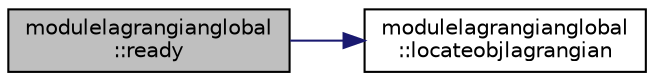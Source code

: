 digraph "modulelagrangianglobal::ready"
{
 // LATEX_PDF_SIZE
  edge [fontname="Helvetica",fontsize="10",labelfontname="Helvetica",labelfontsize="10"];
  node [fontname="Helvetica",fontsize="10",shape=record];
  rankdir="LR";
  Node1 [label="modulelagrangianglobal\l::ready",height=0.2,width=0.4,color="black", fillcolor="grey75", style="filled", fontcolor="black",tooltip=" "];
  Node1 -> Node2 [color="midnightblue",fontsize="10",style="solid",fontname="Helvetica"];
  Node2 [label="modulelagrangianglobal\l::locateobjlagrangian",height=0.2,width=0.4,color="black", fillcolor="white", style="filled",URL="$namespacemodulelagrangianglobal.html#adde8d4f2aa77a7a09dbd30d7200dcc6d",tooltip=" "];
}
